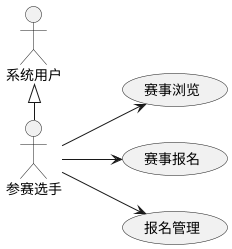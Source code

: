 @startuml
left to right direction

actor 参赛选手 as contestant
actor 系统用户 as sysUser
sysUser <|-r- contestant

usecase (赛事浏览) as competition_scan
usecase (赛事报名) as competition_sign_up
usecase (报名管理) as sign_up_manage

contestant --> competition_scan
contestant --> competition_sign_up
contestant --> sign_up_manage
@enduml